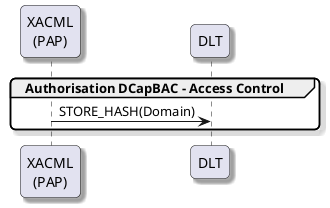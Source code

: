 @startuml

skinparam monochrome false
skinparam shadowing true
skinparam roundcorner 10

participant "XACML\n(PAP)"
participant "DLT"

group Authorisation DCapBAC - Access Control
    
    "XACML\n(PAP)" -> "DLT" : STORE_HASH(Domain)

end

@enduml
